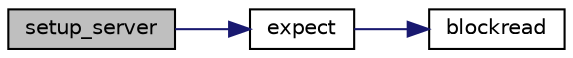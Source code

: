 digraph "setup_server"
{
  edge [fontname="Helvetica",fontsize="10",labelfontname="Helvetica",labelfontsize="10"];
  node [fontname="Helvetica",fontsize="10",shape=record];
  rankdir="LR";
  Node92 [label="setup_server",height=0.2,width=0.4,color="black", fillcolor="grey75", style="filled", fontcolor="black"];
  Node92 -> Node93 [color="midnightblue",fontsize="10",style="solid",fontname="Helvetica"];
  Node93 [label="expect",height=0.2,width=0.4,color="black", fillcolor="white", style="filled",URL="$class_esp_server.html#aff5ea67ab96af075223b2b836036ccf1"];
  Node93 -> Node94 [color="midnightblue",fontsize="10",style="solid",fontname="Helvetica"];
  Node94 [label="blockread",height=0.2,width=0.4,color="black", fillcolor="white", style="filled",URL="$class_esp_server.html#ac2b4ae3c7ebcd751c4c8020412fa3270"];
}
